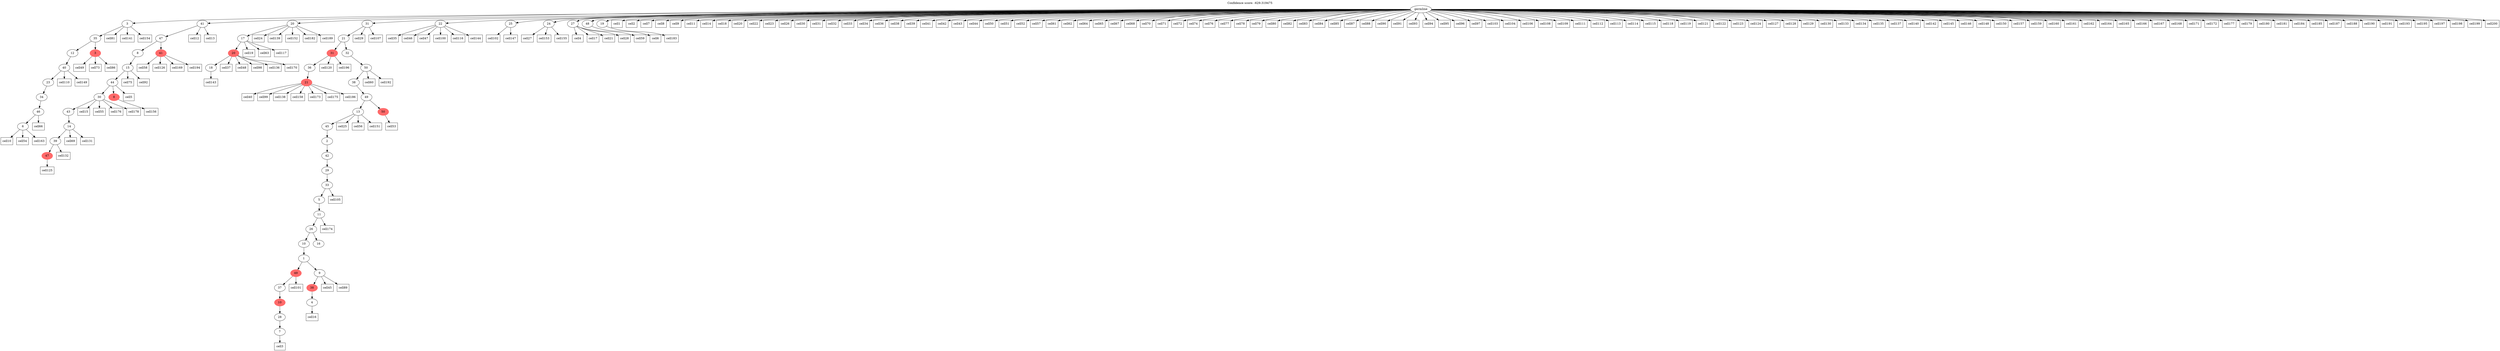 digraph g {
	"57" -> "58";
	"58" [label="6"];
	"56" -> "57";
	"57" [label="46"];
	"55" -> "56";
	"56" [label="34"];
	"54" -> "55";
	"55" [label="23"];
	"53" -> "54";
	"54" [label="40"];
	"52" -> "53";
	"53" [label="12"];
	"52" -> "59";
	"59" [color=indianred1, style=filled, label="3"];
	"51" -> "52";
	"52" [label="35"];
	"46" -> "47";
	"47" [color=indianred1, style=filled, label="47"];
	"45" -> "46";
	"46" [label="39"];
	"44" -> "45";
	"45" [label="14"];
	"43" -> "44";
	"44" [label="43"];
	"42" -> "43";
	"43" [label="30"];
	"42" -> "48";
	"48" [color=indianred1, style=filled, label="8"];
	"41" -> "42";
	"42" [label="44"];
	"40" -> "41";
	"41" [label="15"];
	"38" -> "39";
	"39" [color=indianred1, style=filled, label="41"];
	"38" -> "40";
	"40" [label="8"];
	"37" -> "38";
	"38" [label="47"];
	"33" -> "34";
	"34" [label="18"];
	"32" -> "33";
	"33" [color=indianred1, style=filled, label="20"];
	"31" -> "32";
	"32" [label="17"];
	"29" -> "30";
	"30" [color=indianred1, style=filled, label="21"];
	"28" -> "29";
	"29" [label="36"];
	"24" -> "25";
	"25" [label="7"];
	"23" -> "24";
	"24" [label="28"];
	"22" -> "23";
	"23" [color=indianred1, style=filled, label="10"];
	"21" -> "22";
	"22" [label="37"];
	"19" -> "20";
	"20" [label="4"];
	"18" -> "19";
	"19" [color=indianred1, style=filled, label="38"];
	"17" -> "18";
	"18" [label="9"];
	"17" -> "21";
	"21" [color=indianred1, style=filled, label="49"];
	"16" -> "17";
	"17" [label="1"];
	"15" -> "16";
	"16" [label="10"];
	"15" -> "26";
	"26" [label="16"];
	"14" -> "15";
	"15" [label="26"];
	"13" -> "14";
	"14" [label="11"];
	"12" -> "13";
	"13" [label="5"];
	"11" -> "12";
	"12" [label="33"];
	"10" -> "11";
	"11" [label="29"];
	"9" -> "10";
	"10" [label="42"];
	"8" -> "9";
	"9" [label="2"];
	"7" -> "8";
	"8" [label="45"];
	"6" -> "7";
	"7" [label="13"];
	"6" -> "27";
	"27" [color=indianred1, style=filled, label="50"];
	"5" -> "6";
	"6" [label="49"];
	"4" -> "5";
	"5" [label="38"];
	"3" -> "4";
	"4" [label="50"];
	"2" -> "3";
	"3" [label="32"];
	"2" -> "28";
	"28" [color=indianred1, style=filled, label="31"];
	"1" -> "2";
	"2" [label="21"];
	"0" -> "1";
	"1" [label="31"];
	"0" -> "31";
	"31" [label="20"];
	"0" -> "35";
	"35" [label="22"];
	"0" -> "36";
	"36" [label="25"];
	"0" -> "37";
	"37" [label="41"];
	"0" -> "49";
	"49" [label="24"];
	"0" -> "50";
	"50" [label="27"];
	"0" -> "51";
	"51" [label="3"];
	"0" -> "60";
	"60" [label="48"];
	"0" -> "61";
	"61" [label="19"];
	"0" [label="germline"];
	"0" -> "cell1";
	"cell1" [shape=box];
	"0" -> "cell2";
	"cell2" [shape=box];
	"25" -> "cell3";
	"cell3" [shape=box];
	"50" -> "cell4";
	"cell4" [shape=box];
	"42" -> "cell5";
	"cell5" [shape=box];
	"60" -> "cell6";
	"cell6" [shape=box];
	"0" -> "cell7";
	"cell7" [shape=box];
	"0" -> "cell8";
	"cell8" [shape=box];
	"0" -> "cell9";
	"cell9" [shape=box];
	"58" -> "cell10";
	"cell10" [shape=box];
	"0" -> "cell11";
	"cell11" [shape=box];
	"37" -> "cell12";
	"cell12" [shape=box];
	"37" -> "cell13";
	"cell13" [shape=box];
	"0" -> "cell14";
	"cell14" [shape=box];
	"43" -> "cell15";
	"cell15" [shape=box];
	"20" -> "cell16";
	"cell16" [shape=box];
	"50" -> "cell17";
	"cell17" [shape=box];
	"0" -> "cell18";
	"cell18" [shape=box];
	"32" -> "cell19";
	"cell19" [shape=box];
	"0" -> "cell20";
	"cell20" [shape=box];
	"50" -> "cell21";
	"cell21" [shape=box];
	"0" -> "cell22";
	"cell22" [shape=box];
	"0" -> "cell23";
	"cell23" [shape=box];
	"31" -> "cell24";
	"cell24" [shape=box];
	"7" -> "cell25";
	"cell25" [shape=box];
	"0" -> "cell26";
	"cell26" [shape=box];
	"49" -> "cell27";
	"cell27" [shape=box];
	"50" -> "cell28";
	"cell28" [shape=box];
	"1" -> "cell29";
	"cell29" [shape=box];
	"0" -> "cell30";
	"cell30" [shape=box];
	"0" -> "cell31";
	"cell31" [shape=box];
	"0" -> "cell32";
	"cell32" [shape=box];
	"0" -> "cell33";
	"cell33" [shape=box];
	"0" -> "cell34";
	"cell34" [shape=box];
	"35" -> "cell35";
	"cell35" [shape=box];
	"0" -> "cell36";
	"cell36" [shape=box];
	"33" -> "cell37";
	"cell37" [shape=box];
	"0" -> "cell38";
	"cell38" [shape=box];
	"0" -> "cell39";
	"cell39" [shape=box];
	"30" -> "cell40";
	"cell40" [shape=box];
	"0" -> "cell41";
	"cell41" [shape=box];
	"0" -> "cell42";
	"cell42" [shape=box];
	"0" -> "cell43";
	"cell43" [shape=box];
	"0" -> "cell44";
	"cell44" [shape=box];
	"18" -> "cell45";
	"cell45" [shape=box];
	"35" -> "cell46";
	"cell46" [shape=box];
	"35" -> "cell47";
	"cell47" [shape=box];
	"33" -> "cell48";
	"cell48" [shape=box];
	"59" -> "cell49";
	"cell49" [shape=box];
	"0" -> "cell50";
	"cell50" [shape=box];
	"0" -> "cell51";
	"cell51" [shape=box];
	"0" -> "cell52";
	"cell52" [shape=box];
	"27" -> "cell53";
	"cell53" [shape=box];
	"58" -> "cell54";
	"cell54" [shape=box];
	"43" -> "cell55";
	"cell55" [shape=box];
	"7" -> "cell56";
	"cell56" [shape=box];
	"0" -> "cell57";
	"cell57" [shape=box];
	"39" -> "cell58";
	"cell58" [shape=box];
	"50" -> "cell59";
	"cell59" [shape=box];
	"4" -> "cell60";
	"cell60" [shape=box];
	"0" -> "cell61";
	"cell61" [shape=box];
	"0" -> "cell62";
	"cell62" [shape=box];
	"32" -> "cell63";
	"cell63" [shape=box];
	"0" -> "cell64";
	"cell64" [shape=box];
	"0" -> "cell65";
	"cell65" [shape=box];
	"57" -> "cell66";
	"cell66" [shape=box];
	"0" -> "cell67";
	"cell67" [shape=box];
	"0" -> "cell68";
	"cell68" [shape=box];
	"45" -> "cell69";
	"cell69" [shape=box];
	"0" -> "cell70";
	"cell70" [shape=box];
	"0" -> "cell71";
	"cell71" [shape=box];
	"0" -> "cell72";
	"cell72" [shape=box];
	"59" -> "cell73";
	"cell73" [shape=box];
	"0" -> "cell74";
	"cell74" [shape=box];
	"41" -> "cell75";
	"cell75" [shape=box];
	"0" -> "cell76";
	"cell76" [shape=box];
	"0" -> "cell77";
	"cell77" [shape=box];
	"0" -> "cell78";
	"cell78" [shape=box];
	"0" -> "cell79";
	"cell79" [shape=box];
	"0" -> "cell80";
	"cell80" [shape=box];
	"51" -> "cell81";
	"cell81" [shape=box];
	"0" -> "cell82";
	"cell82" [shape=box];
	"0" -> "cell83";
	"cell83" [shape=box];
	"0" -> "cell84";
	"cell84" [shape=box];
	"0" -> "cell85";
	"cell85" [shape=box];
	"59" -> "cell86";
	"cell86" [shape=box];
	"0" -> "cell87";
	"cell87" [shape=box];
	"0" -> "cell88";
	"cell88" [shape=box];
	"18" -> "cell89";
	"cell89" [shape=box];
	"0" -> "cell90";
	"cell90" [shape=box];
	"0" -> "cell91";
	"cell91" [shape=box];
	"41" -> "cell92";
	"cell92" [shape=box];
	"0" -> "cell93";
	"cell93" [shape=box];
	"0" -> "cell94";
	"cell94" [shape=box];
	"0" -> "cell95";
	"cell95" [shape=box];
	"0" -> "cell96";
	"cell96" [shape=box];
	"0" -> "cell97";
	"cell97" [shape=box];
	"33" -> "cell98";
	"cell98" [shape=box];
	"30" -> "cell99";
	"cell99" [shape=box];
	"35" -> "cell100";
	"cell100" [shape=box];
	"21" -> "cell101";
	"cell101" [shape=box];
	"36" -> "cell102";
	"cell102" [shape=box];
	"0" -> "cell103";
	"cell103" [shape=box];
	"0" -> "cell104";
	"cell104" [shape=box];
	"12" -> "cell105";
	"cell105" [shape=box];
	"0" -> "cell106";
	"cell106" [shape=box];
	"1" -> "cell107";
	"cell107" [shape=box];
	"0" -> "cell108";
	"cell108" [shape=box];
	"0" -> "cell109";
	"cell109" [shape=box];
	"54" -> "cell110";
	"cell110" [shape=box];
	"0" -> "cell111";
	"cell111" [shape=box];
	"0" -> "cell112";
	"cell112" [shape=box];
	"0" -> "cell113";
	"cell113" [shape=box];
	"0" -> "cell114";
	"cell114" [shape=box];
	"0" -> "cell115";
	"cell115" [shape=box];
	"35" -> "cell116";
	"cell116" [shape=box];
	"32" -> "cell117";
	"cell117" [shape=box];
	"0" -> "cell118";
	"cell118" [shape=box];
	"0" -> "cell119";
	"cell119" [shape=box];
	"28" -> "cell120";
	"cell120" [shape=box];
	"0" -> "cell121";
	"cell121" [shape=box];
	"0" -> "cell122";
	"cell122" [shape=box];
	"0" -> "cell123";
	"cell123" [shape=box];
	"0" -> "cell124";
	"cell124" [shape=box];
	"47" -> "cell125";
	"cell125" [shape=box];
	"39" -> "cell126";
	"cell126" [shape=box];
	"0" -> "cell127";
	"cell127" [shape=box];
	"0" -> "cell128";
	"cell128" [shape=box];
	"0" -> "cell129";
	"cell129" [shape=box];
	"0" -> "cell130";
	"cell130" [shape=box];
	"45" -> "cell131";
	"cell131" [shape=box];
	"46" -> "cell132";
	"cell132" [shape=box];
	"0" -> "cell133";
	"cell133" [shape=box];
	"0" -> "cell134";
	"cell134" [shape=box];
	"0" -> "cell135";
	"cell135" [shape=box];
	"33" -> "cell136";
	"cell136" [shape=box];
	"0" -> "cell137";
	"cell137" [shape=box];
	"30" -> "cell138";
	"cell138" [shape=box];
	"31" -> "cell139";
	"cell139" [shape=box];
	"0" -> "cell140";
	"cell140" [shape=box];
	"51" -> "cell141";
	"cell141" [shape=box];
	"0" -> "cell142";
	"cell142" [shape=box];
	"34" -> "cell143";
	"cell143" [shape=box];
	"35" -> "cell144";
	"cell144" [shape=box];
	"0" -> "cell145";
	"cell145" [shape=box];
	"0" -> "cell146";
	"cell146" [shape=box];
	"36" -> "cell147";
	"cell147" [shape=box];
	"0" -> "cell148";
	"cell148" [shape=box];
	"54" -> "cell149";
	"cell149" [shape=box];
	"0" -> "cell150";
	"cell150" [shape=box];
	"7" -> "cell151";
	"cell151" [shape=box];
	"31" -> "cell152";
	"cell152" [shape=box];
	"49" -> "cell153";
	"cell153" [shape=box];
	"51" -> "cell154";
	"cell154" [shape=box];
	"49" -> "cell155";
	"cell155" [shape=box];
	"48" -> "cell156";
	"cell156" [shape=box];
	"0" -> "cell157";
	"cell157" [shape=box];
	"30" -> "cell158";
	"cell158" [shape=box];
	"0" -> "cell159";
	"cell159" [shape=box];
	"0" -> "cell160";
	"cell160" [shape=box];
	"0" -> "cell161";
	"cell161" [shape=box];
	"0" -> "cell162";
	"cell162" [shape=box];
	"58" -> "cell163";
	"cell163" [shape=box];
	"0" -> "cell164";
	"cell164" [shape=box];
	"0" -> "cell165";
	"cell165" [shape=box];
	"0" -> "cell166";
	"cell166" [shape=box];
	"0" -> "cell167";
	"cell167" [shape=box];
	"0" -> "cell168";
	"cell168" [shape=box];
	"39" -> "cell169";
	"cell169" [shape=box];
	"33" -> "cell170";
	"cell170" [shape=box];
	"0" -> "cell171";
	"cell171" [shape=box];
	"0" -> "cell172";
	"cell172" [shape=box];
	"30" -> "cell173";
	"cell173" [shape=box];
	"14" -> "cell174";
	"cell174" [shape=box];
	"30" -> "cell175";
	"cell175" [shape=box];
	"43" -> "cell176";
	"cell176" [shape=box];
	"0" -> "cell177";
	"cell177" [shape=box];
	"43" -> "cell178";
	"cell178" [shape=box];
	"0" -> "cell179";
	"cell179" [shape=box];
	"0" -> "cell180";
	"cell180" [shape=box];
	"0" -> "cell181";
	"cell181" [shape=box];
	"31" -> "cell182";
	"cell182" [shape=box];
	"61" -> "cell183";
	"cell183" [shape=box];
	"0" -> "cell184";
	"cell184" [shape=box];
	"0" -> "cell185";
	"cell185" [shape=box];
	"30" -> "cell186";
	"cell186" [shape=box];
	"0" -> "cell187";
	"cell187" [shape=box];
	"0" -> "cell188";
	"cell188" [shape=box];
	"31" -> "cell189";
	"cell189" [shape=box];
	"0" -> "cell190";
	"cell190" [shape=box];
	"0" -> "cell191";
	"cell191" [shape=box];
	"4" -> "cell192";
	"cell192" [shape=box];
	"0" -> "cell193";
	"cell193" [shape=box];
	"39" -> "cell194";
	"cell194" [shape=box];
	"0" -> "cell195";
	"cell195" [shape=box];
	"28" -> "cell196";
	"cell196" [shape=box];
	"0" -> "cell197";
	"cell197" [shape=box];
	"0" -> "cell198";
	"cell198" [shape=box];
	"0" -> "cell199";
	"cell199" [shape=box];
	"0" -> "cell200";
	"cell200" [shape=box];
	labelloc="t";
	label="Confidence score: -629.319475";
}
